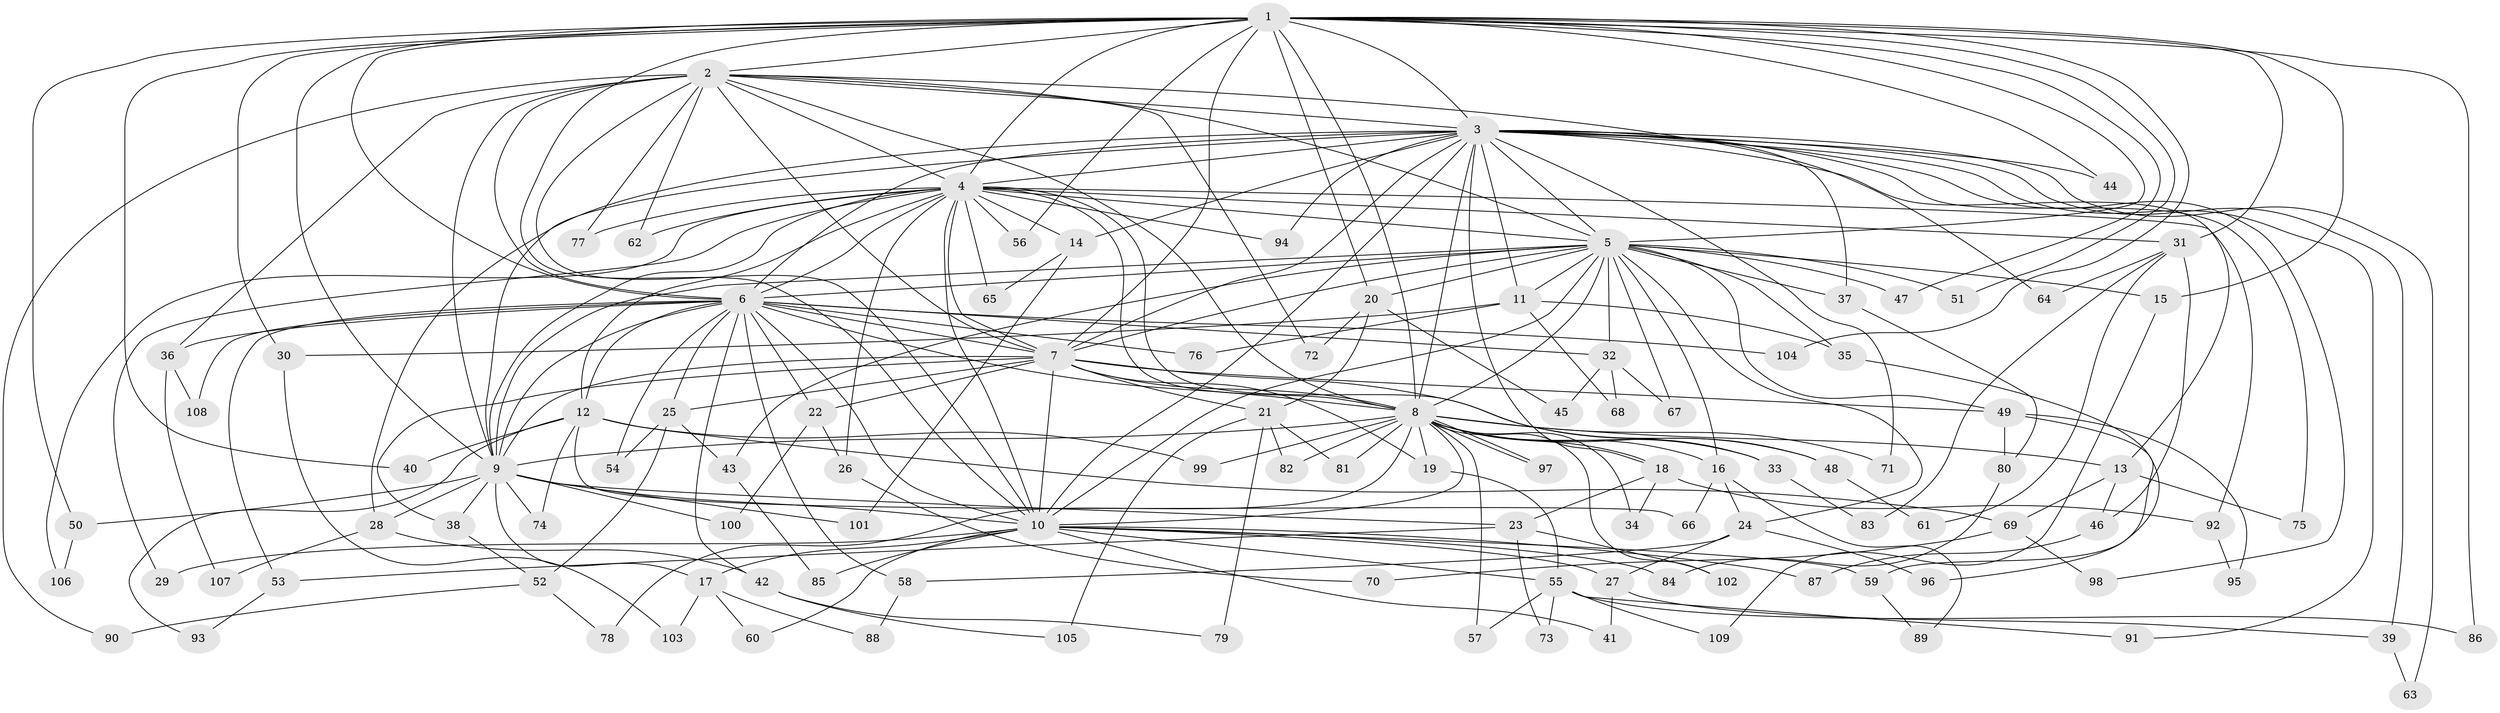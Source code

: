 // coarse degree distribution, {18: 0.02631578947368421, 14: 0.013157894736842105, 21: 0.013157894736842105, 32: 0.013157894736842105, 19: 0.02631578947368421, 15: 0.013157894736842105, 17: 0.013157894736842105, 6: 0.02631578947368421, 9: 0.013157894736842105, 5: 0.11842105263157894, 4: 0.039473684210526314, 3: 0.15789473684210525, 8: 0.013157894736842105, 7: 0.02631578947368421, 2: 0.47368421052631576, 1: 0.013157894736842105}
// Generated by graph-tools (version 1.1) at 2025/17/03/04/25 18:17:38]
// undirected, 109 vertices, 243 edges
graph export_dot {
graph [start="1"]
  node [color=gray90,style=filled];
  1;
  2;
  3;
  4;
  5;
  6;
  7;
  8;
  9;
  10;
  11;
  12;
  13;
  14;
  15;
  16;
  17;
  18;
  19;
  20;
  21;
  22;
  23;
  24;
  25;
  26;
  27;
  28;
  29;
  30;
  31;
  32;
  33;
  34;
  35;
  36;
  37;
  38;
  39;
  40;
  41;
  42;
  43;
  44;
  45;
  46;
  47;
  48;
  49;
  50;
  51;
  52;
  53;
  54;
  55;
  56;
  57;
  58;
  59;
  60;
  61;
  62;
  63;
  64;
  65;
  66;
  67;
  68;
  69;
  70;
  71;
  72;
  73;
  74;
  75;
  76;
  77;
  78;
  79;
  80;
  81;
  82;
  83;
  84;
  85;
  86;
  87;
  88;
  89;
  90;
  91;
  92;
  93;
  94;
  95;
  96;
  97;
  98;
  99;
  100;
  101;
  102;
  103;
  104;
  105;
  106;
  107;
  108;
  109;
  1 -- 2;
  1 -- 3;
  1 -- 4;
  1 -- 5;
  1 -- 6;
  1 -- 7;
  1 -- 8;
  1 -- 9;
  1 -- 10;
  1 -- 15;
  1 -- 20;
  1 -- 30;
  1 -- 31;
  1 -- 40;
  1 -- 44;
  1 -- 47;
  1 -- 50;
  1 -- 51;
  1 -- 56;
  1 -- 86;
  1 -- 104;
  2 -- 3;
  2 -- 4;
  2 -- 5;
  2 -- 6;
  2 -- 7;
  2 -- 8;
  2 -- 9;
  2 -- 10;
  2 -- 36;
  2 -- 62;
  2 -- 64;
  2 -- 72;
  2 -- 77;
  2 -- 90;
  3 -- 4;
  3 -- 5;
  3 -- 6;
  3 -- 7;
  3 -- 8;
  3 -- 9;
  3 -- 10;
  3 -- 11;
  3 -- 13;
  3 -- 14;
  3 -- 18;
  3 -- 28;
  3 -- 37;
  3 -- 39;
  3 -- 44;
  3 -- 63;
  3 -- 71;
  3 -- 75;
  3 -- 91;
  3 -- 94;
  3 -- 98;
  4 -- 5;
  4 -- 6;
  4 -- 7;
  4 -- 8;
  4 -- 9;
  4 -- 10;
  4 -- 12;
  4 -- 14;
  4 -- 26;
  4 -- 29;
  4 -- 31;
  4 -- 33;
  4 -- 56;
  4 -- 62;
  4 -- 65;
  4 -- 77;
  4 -- 92;
  4 -- 94;
  4 -- 106;
  5 -- 6;
  5 -- 7;
  5 -- 8;
  5 -- 9;
  5 -- 10;
  5 -- 11;
  5 -- 15;
  5 -- 16;
  5 -- 20;
  5 -- 24;
  5 -- 32;
  5 -- 35;
  5 -- 37;
  5 -- 43;
  5 -- 47;
  5 -- 49;
  5 -- 51;
  5 -- 67;
  6 -- 7;
  6 -- 8;
  6 -- 9;
  6 -- 10;
  6 -- 12;
  6 -- 22;
  6 -- 25;
  6 -- 32;
  6 -- 36;
  6 -- 42;
  6 -- 53;
  6 -- 54;
  6 -- 58;
  6 -- 76;
  6 -- 104;
  6 -- 108;
  7 -- 8;
  7 -- 9;
  7 -- 10;
  7 -- 19;
  7 -- 21;
  7 -- 22;
  7 -- 25;
  7 -- 38;
  7 -- 48;
  7 -- 49;
  8 -- 9;
  8 -- 10;
  8 -- 13;
  8 -- 16;
  8 -- 18;
  8 -- 19;
  8 -- 33;
  8 -- 34;
  8 -- 48;
  8 -- 57;
  8 -- 71;
  8 -- 78;
  8 -- 81;
  8 -- 82;
  8 -- 97;
  8 -- 97;
  8 -- 99;
  8 -- 102;
  9 -- 10;
  9 -- 17;
  9 -- 23;
  9 -- 28;
  9 -- 38;
  9 -- 50;
  9 -- 74;
  9 -- 100;
  9 -- 101;
  10 -- 17;
  10 -- 27;
  10 -- 29;
  10 -- 41;
  10 -- 55;
  10 -- 59;
  10 -- 60;
  10 -- 84;
  10 -- 85;
  10 -- 87;
  11 -- 30;
  11 -- 35;
  11 -- 68;
  11 -- 76;
  12 -- 40;
  12 -- 66;
  12 -- 69;
  12 -- 74;
  12 -- 93;
  12 -- 99;
  13 -- 46;
  13 -- 69;
  13 -- 75;
  14 -- 65;
  14 -- 101;
  15 -- 109;
  16 -- 24;
  16 -- 66;
  16 -- 89;
  17 -- 60;
  17 -- 88;
  17 -- 103;
  18 -- 23;
  18 -- 34;
  18 -- 92;
  19 -- 55;
  20 -- 21;
  20 -- 45;
  20 -- 72;
  21 -- 79;
  21 -- 81;
  21 -- 82;
  21 -- 105;
  22 -- 26;
  22 -- 100;
  23 -- 53;
  23 -- 73;
  23 -- 102;
  24 -- 27;
  24 -- 58;
  24 -- 96;
  25 -- 43;
  25 -- 52;
  25 -- 54;
  26 -- 70;
  27 -- 39;
  27 -- 41;
  28 -- 42;
  28 -- 107;
  30 -- 103;
  31 -- 46;
  31 -- 61;
  31 -- 64;
  31 -- 83;
  32 -- 45;
  32 -- 67;
  32 -- 68;
  33 -- 83;
  35 -- 59;
  36 -- 107;
  36 -- 108;
  37 -- 80;
  38 -- 52;
  39 -- 63;
  42 -- 79;
  42 -- 105;
  43 -- 85;
  46 -- 87;
  48 -- 61;
  49 -- 80;
  49 -- 95;
  49 -- 96;
  50 -- 106;
  52 -- 78;
  52 -- 90;
  53 -- 93;
  55 -- 57;
  55 -- 73;
  55 -- 86;
  55 -- 91;
  55 -- 109;
  58 -- 88;
  59 -- 89;
  69 -- 70;
  69 -- 98;
  80 -- 84;
  92 -- 95;
}
